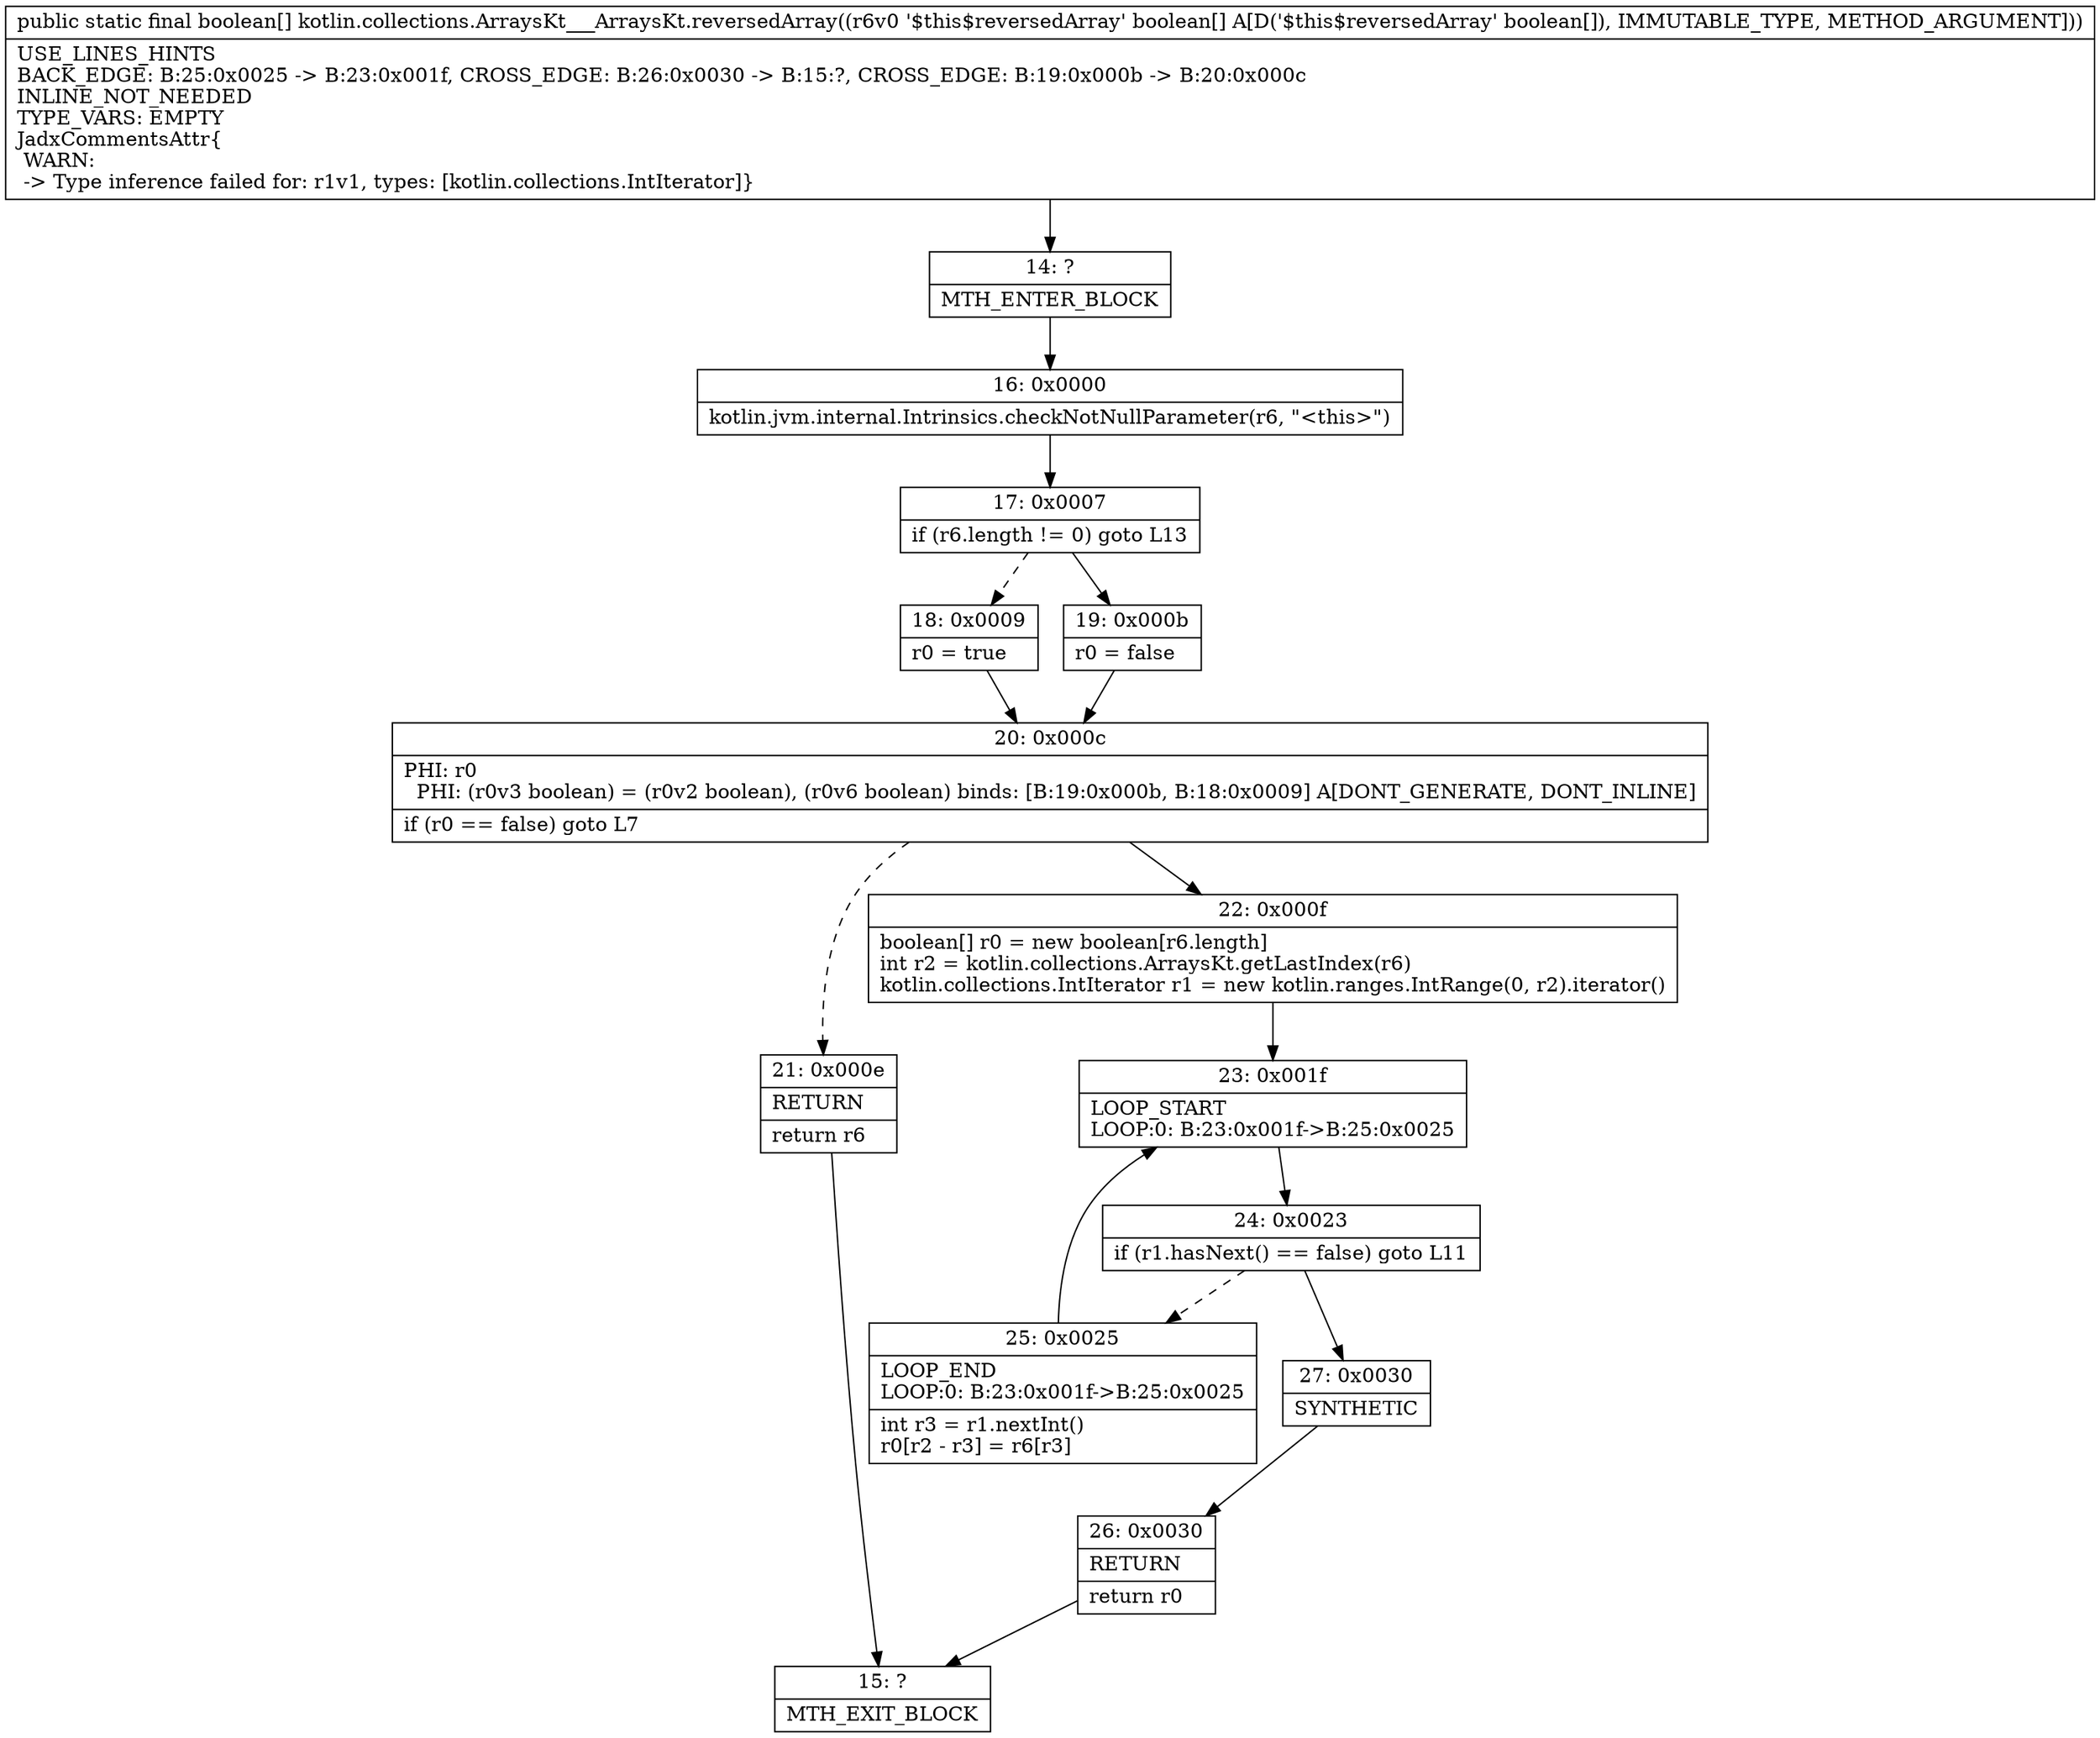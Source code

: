 digraph "CFG forkotlin.collections.ArraysKt___ArraysKt.reversedArray([Z)[Z" {
Node_14 [shape=record,label="{14\:\ ?|MTH_ENTER_BLOCK\l}"];
Node_16 [shape=record,label="{16\:\ 0x0000|kotlin.jvm.internal.Intrinsics.checkNotNullParameter(r6, \"\<this\>\")\l}"];
Node_17 [shape=record,label="{17\:\ 0x0007|if (r6.length != 0) goto L13\l}"];
Node_18 [shape=record,label="{18\:\ 0x0009|r0 = true\l}"];
Node_20 [shape=record,label="{20\:\ 0x000c|PHI: r0 \l  PHI: (r0v3 boolean) = (r0v2 boolean), (r0v6 boolean) binds: [B:19:0x000b, B:18:0x0009] A[DONT_GENERATE, DONT_INLINE]\l|if (r0 == false) goto L7\l}"];
Node_21 [shape=record,label="{21\:\ 0x000e|RETURN\l|return r6\l}"];
Node_15 [shape=record,label="{15\:\ ?|MTH_EXIT_BLOCK\l}"];
Node_22 [shape=record,label="{22\:\ 0x000f|boolean[] r0 = new boolean[r6.length]\lint r2 = kotlin.collections.ArraysKt.getLastIndex(r6)\lkotlin.collections.IntIterator r1 = new kotlin.ranges.IntRange(0, r2).iterator()\l}"];
Node_23 [shape=record,label="{23\:\ 0x001f|LOOP_START\lLOOP:0: B:23:0x001f\-\>B:25:0x0025\l}"];
Node_24 [shape=record,label="{24\:\ 0x0023|if (r1.hasNext() == false) goto L11\l}"];
Node_25 [shape=record,label="{25\:\ 0x0025|LOOP_END\lLOOP:0: B:23:0x001f\-\>B:25:0x0025\l|int r3 = r1.nextInt()\lr0[r2 \- r3] = r6[r3]\l}"];
Node_27 [shape=record,label="{27\:\ 0x0030|SYNTHETIC\l}"];
Node_26 [shape=record,label="{26\:\ 0x0030|RETURN\l|return r0\l}"];
Node_19 [shape=record,label="{19\:\ 0x000b|r0 = false\l}"];
MethodNode[shape=record,label="{public static final boolean[] kotlin.collections.ArraysKt___ArraysKt.reversedArray((r6v0 '$this$reversedArray' boolean[] A[D('$this$reversedArray' boolean[]), IMMUTABLE_TYPE, METHOD_ARGUMENT]))  | USE_LINES_HINTS\lBACK_EDGE: B:25:0x0025 \-\> B:23:0x001f, CROSS_EDGE: B:26:0x0030 \-\> B:15:?, CROSS_EDGE: B:19:0x000b \-\> B:20:0x000c\lINLINE_NOT_NEEDED\lTYPE_VARS: EMPTY\lJadxCommentsAttr\{\l WARN: \l \-\> Type inference failed for: r1v1, types: [kotlin.collections.IntIterator]\}\l}"];
MethodNode -> Node_14;Node_14 -> Node_16;
Node_16 -> Node_17;
Node_17 -> Node_18[style=dashed];
Node_17 -> Node_19;
Node_18 -> Node_20;
Node_20 -> Node_21[style=dashed];
Node_20 -> Node_22;
Node_21 -> Node_15;
Node_22 -> Node_23;
Node_23 -> Node_24;
Node_24 -> Node_25[style=dashed];
Node_24 -> Node_27;
Node_25 -> Node_23;
Node_27 -> Node_26;
Node_26 -> Node_15;
Node_19 -> Node_20;
}


